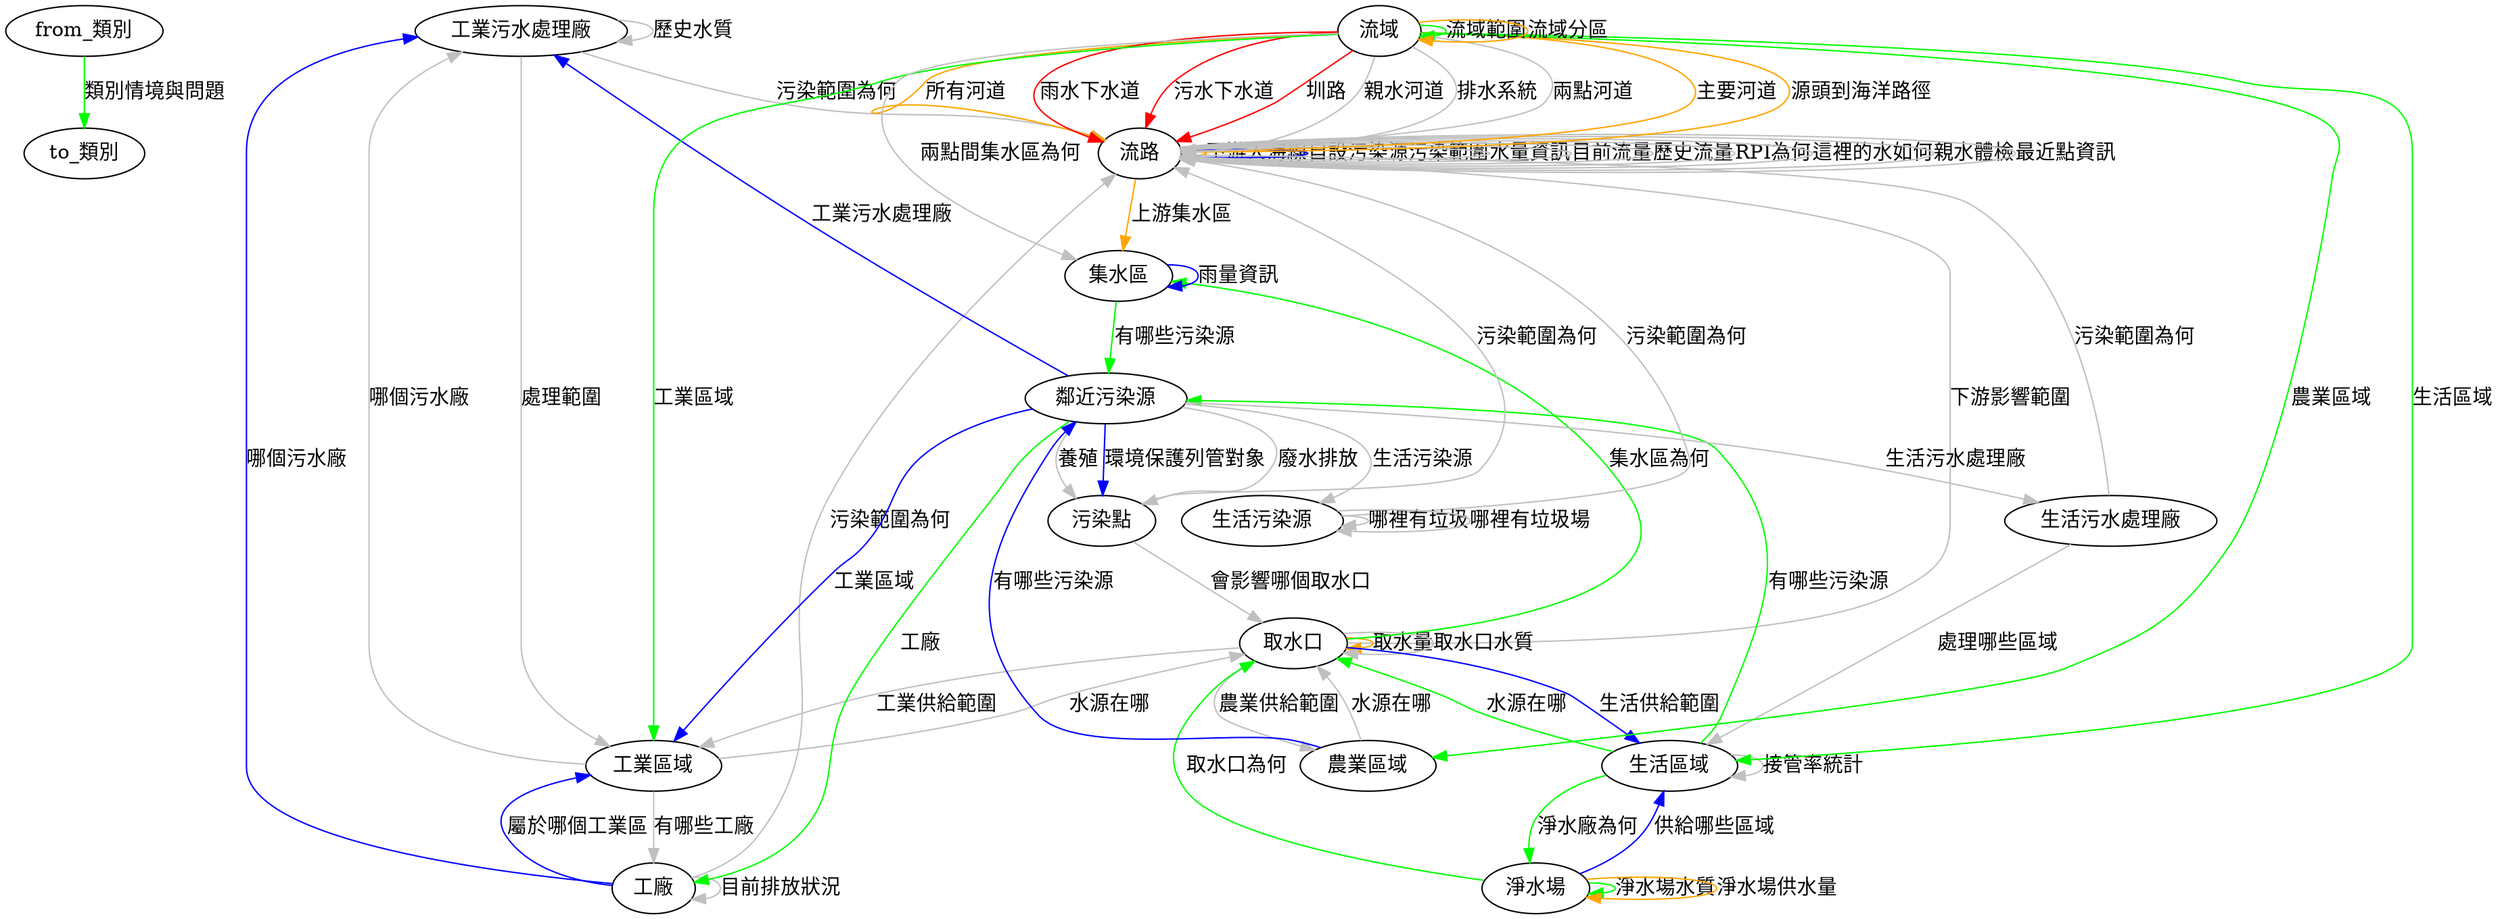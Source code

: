 digraph G {
	"from_類別"->"to_類別"[label="類別情境與問題",color="green",style=""]
	"工業污水處理廠"->"流路"[label="污染範圍為何",color="gray",style=""]
	"工業污水處理廠"->"工業區域"[label="處理範圍",color="gray",style=""]
	"工業污水處理廠"->"工業污水處理廠"[label="歷史水質",color="gray",style=""]
	"工業區域"->"工業污水處理廠"[label="哪個污水廠",color="gray",style=""]
	"工業區域"->"工廠"[label="有哪些工廠",color="gray",style=""]
	"工業區域"->"取水口"[label="水源在哪",color="gray",style=""]
	"工廠"->"工業污水處理廠"[label="哪個污水廠",color="blue",style=""]
	"工廠"->"工業區域"[label="屬於哪個工業區",color="blue",style=""]
	"工廠"->"工廠"[label="目前排放狀況",color="gray",style=""]
	"工廠"->"流路"[label="污染範圍為何",color="gray",style=""]
	"生活污水處理廠"->"流路"[label="污染範圍為何",color="gray",style=""]
	"生活污水處理廠"->"生活區域"[label="處理哪些區域",color="gray",style=""]
	"生活污染源"->"流路"[label="污染範圍為何",color="gray",style=""]
	"生活污染源"->"生活污染源"[label="哪裡有垃圾",color="gray",style=""]
	"生活污染源"->"生活污染源"[label="哪裡有垃圾場",color="gray",style=""]
	"生活區域"->"取水口"[label="水源在哪",color="green",style=""]
	"生活區域"->"淨水場"[label="淨水廠為何",color="green",style=""]
	"生活區域"->"鄰近污染源"[label="有哪些污染源",color="green",style=""]
	"生活區域"->"生活區域"[label="接管率統計",color="gray",style=""]
	"污染點"->"流路"[label="污染範圍為何",color="gray",style=""]
	"污染點"->"取水口"[label="會影響哪個取水口",color="gray",style=""]
	"取水口"->"集水區"[label="集水區為何",color="green",style=""]
	"取水口"->"取水口"[label="取水量",color="orange",style=""]
	"取水口"->"生活區域"[label="生活供給範圍",color="blue",style=""]
	"取水口"->"流路"[label="下游影響範圍",color="gray",style=""]
	"取水口"->"取水口"[label="取水口水質",color="gray",style=""]
	"取水口"->"農業區域"[label="農業供給範圍",color="gray",style=""]
	"取水口"->"工業區域"[label="工業供給範圍",color="gray",style=""]
	"流域"->"流域"[label="流域範圍",color="green",style=""]
	"流域"->"生活區域"[label="生活區域",color="green",style=""]
	"流域"->"農業區域"[label="農業區域",color="green",style=""]
	"流域"->"工業區域"[label="工業區域",color="green",style=""]
	"流域"->"流路"[label="主要河道",color="orange",style=""]
	"流域"->"流路"[label="源頭到海洋路徑",color="orange",style=""]
	"流域"->"流路"[label="所有河道",color="orange",style=""]
	"流域"->"流域"[label="流域分區",color="orange",style=""]
	"流域"->"流路"[label="雨水下水道",color="red",style=""]
	"流域"->"流路"[label="污水下水道",color="red",style=""]
	"流域"->"流路"[label="圳路",color="red",style=""]
	"流域"->"流路"[label="親水河道",color="gray",style=""]
	"流域"->"流路"[label="排水系統",color="gray",style=""]
	"流域"->"流路"[label="兩點河道",color="gray",style=""]
	"流域"->"集水區"[label="兩點間集水區為何",color="gray",style=""]
	"流路"->"集水區"[label="上游集水區",color="orange",style=""]
	"流路"->"流路"[label="下游入海線",color="orange",style=""]
	"流路"->"流路"[label="自設污染源污染範圍",color="blue",style=""]
	"流路"->"流路"[label="水量資訊",color="gray",style=""]
	"流路"->"流路"[label="目前流量",color="gray",style=""]
	"流路"->"流路"[label="歷史流量",color="gray",style=""]
	"流路"->"流路"[label="RPI為何",color="gray",style=""]
	"流路"->"流路"[label="這裡的水如何",color="gray",style=""]
	"流路"->"流路"[label="親水體檢",color="gray",style=""]
	"流路"->"流路"[label="最近點資訊",color="gray",style=""]
	"淨水場"->"取水口"[label="取水口為何",color="green",style=""]
	"淨水場"->"淨水場"[label="淨水場水質",color="green",style=""]
	"淨水場"->"淨水場"[label="淨水場供水量",color="orange",style=""]
	"淨水場"->"生活區域"[label="供給哪些區域",color="blue",style=""]
	"集水區"->"鄰近污染源"[label="有哪些污染源",color="green",style=""]
	"集水區"->"集水區"[label="雨量資訊",color="blue",style=""]
	"農業區域"->"鄰近污染源"[label="有哪些污染源",color="blue",style=""]
	"農業區域"->"取水口"[label="水源在哪",color="gray",style=""]
	"鄰近污染源"->"工廠"[label="工廠",color="green",style=""]
	"鄰近污染源"->"污染點"[label="環境保護列管對象",color="blue",style=""]
	"鄰近污染源"->"工業區域"[label="工業區域",color="blue",style=""]
	"鄰近污染源"->"工業污水處理廠"[label="工業污水處理廠",color="blue",style=""]
	"鄰近污染源"->"生活污染源"[label="生活污染源",color="gray",style=""]
	"鄰近污染源"->"生活污水處理廠"[label="生活污水處理廠",color="gray",style=""]
	"鄰近污染源"->"污染點"[label="廢水排放",color="gray",style=""]
	"鄰近污染源"->"污染點"[label="養殖",color="gray",style=""]
}
